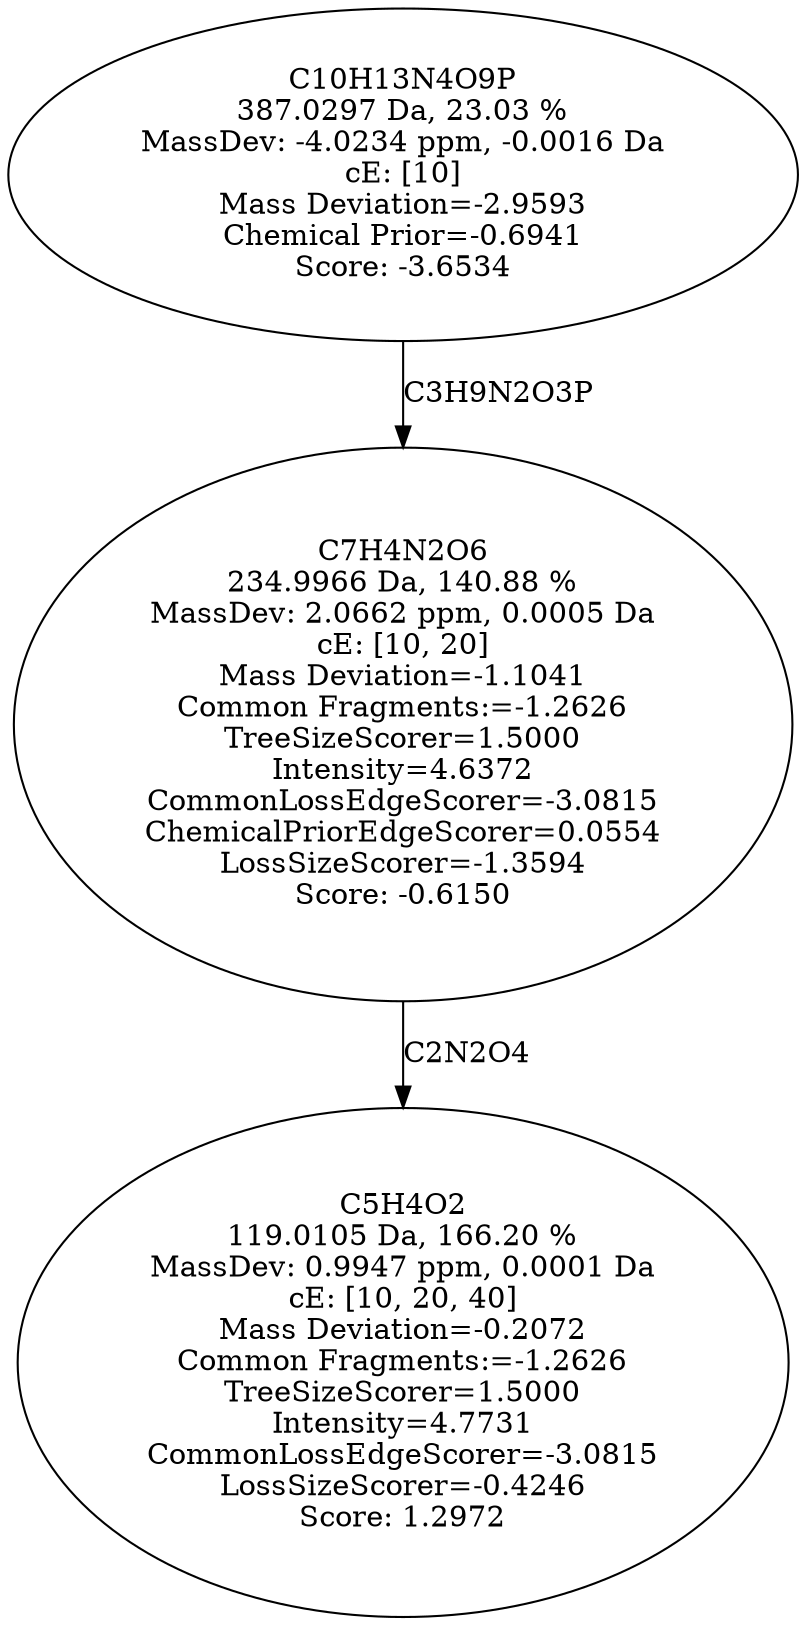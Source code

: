 strict digraph {
v1 [label="C5H4O2\n119.0105 Da, 166.20 %\nMassDev: 0.9947 ppm, 0.0001 Da\ncE: [10, 20, 40]\nMass Deviation=-0.2072\nCommon Fragments:=-1.2626\nTreeSizeScorer=1.5000\nIntensity=4.7731\nCommonLossEdgeScorer=-3.0815\nLossSizeScorer=-0.4246\nScore: 1.2972"];
v2 [label="C7H4N2O6\n234.9966 Da, 140.88 %\nMassDev: 2.0662 ppm, 0.0005 Da\ncE: [10, 20]\nMass Deviation=-1.1041\nCommon Fragments:=-1.2626\nTreeSizeScorer=1.5000\nIntensity=4.6372\nCommonLossEdgeScorer=-3.0815\nChemicalPriorEdgeScorer=0.0554\nLossSizeScorer=-1.3594\nScore: -0.6150"];
v3 [label="C10H13N4O9P\n387.0297 Da, 23.03 %\nMassDev: -4.0234 ppm, -0.0016 Da\ncE: [10]\nMass Deviation=-2.9593\nChemical Prior=-0.6941\nScore: -3.6534"];
v2 -> v1 [label="C2N2O4"];
v3 -> v2 [label="C3H9N2O3P"];
}